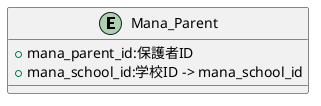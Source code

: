 @startuml

entity "Mana_Parent" {
    + mana_parent_id:保護者ID
    + mana_school_id:学校ID -> mana_school_id
}

@enduml
